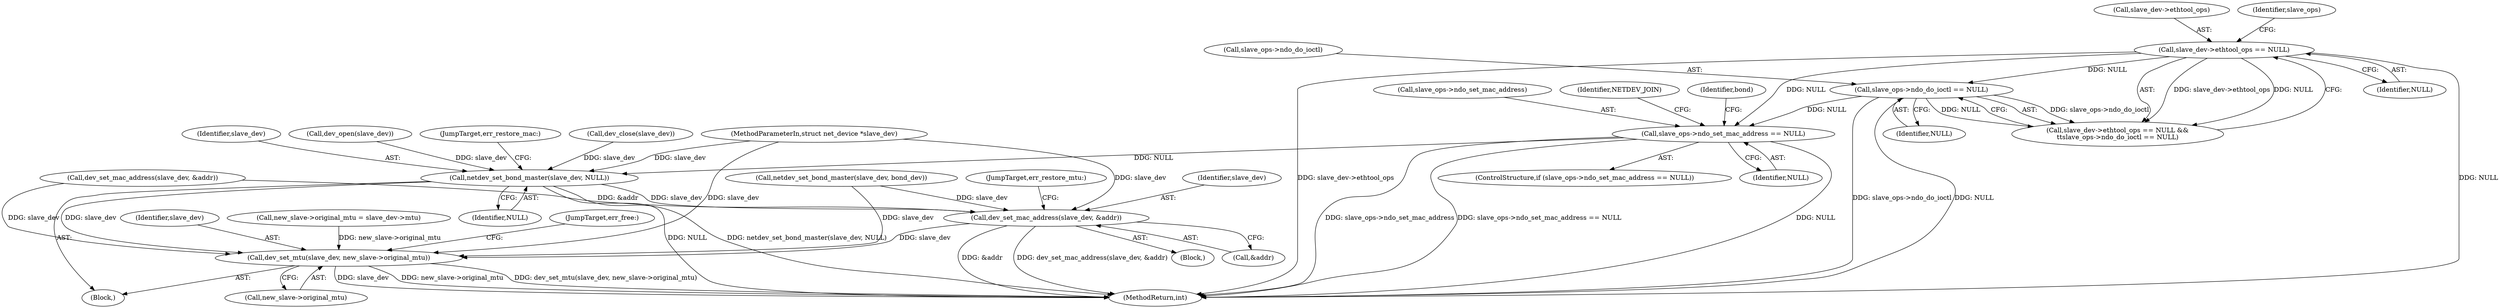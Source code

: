 digraph "0_linux_550fd08c2cebad61c548def135f67aba284c6162_0@pointer" {
"1000368" [label="(Call,slave_ops->ndo_set_mac_address == NULL)"];
"1000166" [label="(Call,slave_dev->ethtool_ops == NULL)"];
"1000171" [label="(Call,slave_ops->ndo_do_ioctl == NULL)"];
"1001046" [label="(Call,netdev_set_bond_master(slave_dev, NULL))"];
"1001073" [label="(Call,dev_set_mac_address(slave_dev, &addr))"];
"1001078" [label="(Call,dev_set_mtu(slave_dev, new_slave->original_mtu))"];
"1000167" [label="(Call,slave_dev->ethtool_ops)"];
"1001043" [label="(Call,dev_close(slave_dev))"];
"1001046" [label="(Call,netdev_set_bond_master(slave_dev, NULL))"];
"1000175" [label="(Identifier,NULL)"];
"1001080" [label="(Call,new_slave->original_mtu)"];
"1001091" [label="(MethodReturn,int)"];
"1000173" [label="(Identifier,slave_ops)"];
"1000133" [label="(MethodParameterIn,struct net_device *slave_dev)"];
"1000367" [label="(ControlStructure,if (slave_ops->ndo_set_mac_address == NULL))"];
"1000171" [label="(Call,slave_ops->ndo_do_ioctl == NULL)"];
"1001057" [label="(Block,)"];
"1001078" [label="(Call,dev_set_mtu(slave_dev, new_slave->original_mtu))"];
"1000165" [label="(Call,slave_dev->ethtool_ops == NULL &&\n\t\tslave_ops->ndo_do_ioctl == NULL)"];
"1001074" [label="(Identifier,slave_dev)"];
"1000372" [label="(Identifier,NULL)"];
"1001047" [label="(Identifier,slave_dev)"];
"1000513" [label="(Call,dev_set_mac_address(slave_dev, &addr))"];
"1001048" [label="(Identifier,NULL)"];
"1000166" [label="(Call,slave_dev->ethtool_ops == NULL)"];
"1000172" [label="(Call,slave_ops->ndo_do_ioctl)"];
"1000134" [label="(Block,)"];
"1001079" [label="(Identifier,slave_dev)"];
"1000538" [label="(Call,dev_open(slave_dev))"];
"1000414" [label="(Identifier,NETDEV_JOIN)"];
"1000377" [label="(Identifier,bond)"];
"1000526" [label="(Call,netdev_set_bond_master(slave_dev, bond_dev))"];
"1000455" [label="(Call,new_slave->original_mtu = slave_dev->mtu)"];
"1001077" [label="(JumpTarget,err_restore_mtu:)"];
"1001083" [label="(JumpTarget,err_free:)"];
"1001073" [label="(Call,dev_set_mac_address(slave_dev, &addr))"];
"1000369" [label="(Call,slave_ops->ndo_set_mac_address)"];
"1001075" [label="(Call,&addr)"];
"1001049" [label="(JumpTarget,err_restore_mac:)"];
"1000368" [label="(Call,slave_ops->ndo_set_mac_address == NULL)"];
"1000170" [label="(Identifier,NULL)"];
"1000368" -> "1000367"  [label="AST: "];
"1000368" -> "1000372"  [label="CFG: "];
"1000369" -> "1000368"  [label="AST: "];
"1000372" -> "1000368"  [label="AST: "];
"1000377" -> "1000368"  [label="CFG: "];
"1000414" -> "1000368"  [label="CFG: "];
"1000368" -> "1001091"  [label="DDG: slave_ops->ndo_set_mac_address"];
"1000368" -> "1001091"  [label="DDG: slave_ops->ndo_set_mac_address == NULL"];
"1000368" -> "1001091"  [label="DDG: NULL"];
"1000166" -> "1000368"  [label="DDG: NULL"];
"1000171" -> "1000368"  [label="DDG: NULL"];
"1000368" -> "1001046"  [label="DDG: NULL"];
"1000166" -> "1000165"  [label="AST: "];
"1000166" -> "1000170"  [label="CFG: "];
"1000167" -> "1000166"  [label="AST: "];
"1000170" -> "1000166"  [label="AST: "];
"1000173" -> "1000166"  [label="CFG: "];
"1000165" -> "1000166"  [label="CFG: "];
"1000166" -> "1001091"  [label="DDG: slave_dev->ethtool_ops"];
"1000166" -> "1001091"  [label="DDG: NULL"];
"1000166" -> "1000165"  [label="DDG: slave_dev->ethtool_ops"];
"1000166" -> "1000165"  [label="DDG: NULL"];
"1000166" -> "1000171"  [label="DDG: NULL"];
"1000171" -> "1000165"  [label="AST: "];
"1000171" -> "1000175"  [label="CFG: "];
"1000172" -> "1000171"  [label="AST: "];
"1000175" -> "1000171"  [label="AST: "];
"1000165" -> "1000171"  [label="CFG: "];
"1000171" -> "1001091"  [label="DDG: slave_ops->ndo_do_ioctl"];
"1000171" -> "1001091"  [label="DDG: NULL"];
"1000171" -> "1000165"  [label="DDG: slave_ops->ndo_do_ioctl"];
"1000171" -> "1000165"  [label="DDG: NULL"];
"1001046" -> "1000134"  [label="AST: "];
"1001046" -> "1001048"  [label="CFG: "];
"1001047" -> "1001046"  [label="AST: "];
"1001048" -> "1001046"  [label="AST: "];
"1001049" -> "1001046"  [label="CFG: "];
"1001046" -> "1001091"  [label="DDG: NULL"];
"1001046" -> "1001091"  [label="DDG: netdev_set_bond_master(slave_dev, NULL)"];
"1001043" -> "1001046"  [label="DDG: slave_dev"];
"1000538" -> "1001046"  [label="DDG: slave_dev"];
"1000133" -> "1001046"  [label="DDG: slave_dev"];
"1001046" -> "1001073"  [label="DDG: slave_dev"];
"1001046" -> "1001078"  [label="DDG: slave_dev"];
"1001073" -> "1001057"  [label="AST: "];
"1001073" -> "1001075"  [label="CFG: "];
"1001074" -> "1001073"  [label="AST: "];
"1001075" -> "1001073"  [label="AST: "];
"1001077" -> "1001073"  [label="CFG: "];
"1001073" -> "1001091"  [label="DDG: &addr"];
"1001073" -> "1001091"  [label="DDG: dev_set_mac_address(slave_dev, &addr)"];
"1000526" -> "1001073"  [label="DDG: slave_dev"];
"1000133" -> "1001073"  [label="DDG: slave_dev"];
"1000513" -> "1001073"  [label="DDG: &addr"];
"1001073" -> "1001078"  [label="DDG: slave_dev"];
"1001078" -> "1000134"  [label="AST: "];
"1001078" -> "1001080"  [label="CFG: "];
"1001079" -> "1001078"  [label="AST: "];
"1001080" -> "1001078"  [label="AST: "];
"1001083" -> "1001078"  [label="CFG: "];
"1001078" -> "1001091"  [label="DDG: new_slave->original_mtu"];
"1001078" -> "1001091"  [label="DDG: dev_set_mtu(slave_dev, new_slave->original_mtu)"];
"1001078" -> "1001091"  [label="DDG: slave_dev"];
"1000513" -> "1001078"  [label="DDG: slave_dev"];
"1000526" -> "1001078"  [label="DDG: slave_dev"];
"1000133" -> "1001078"  [label="DDG: slave_dev"];
"1000455" -> "1001078"  [label="DDG: new_slave->original_mtu"];
}
